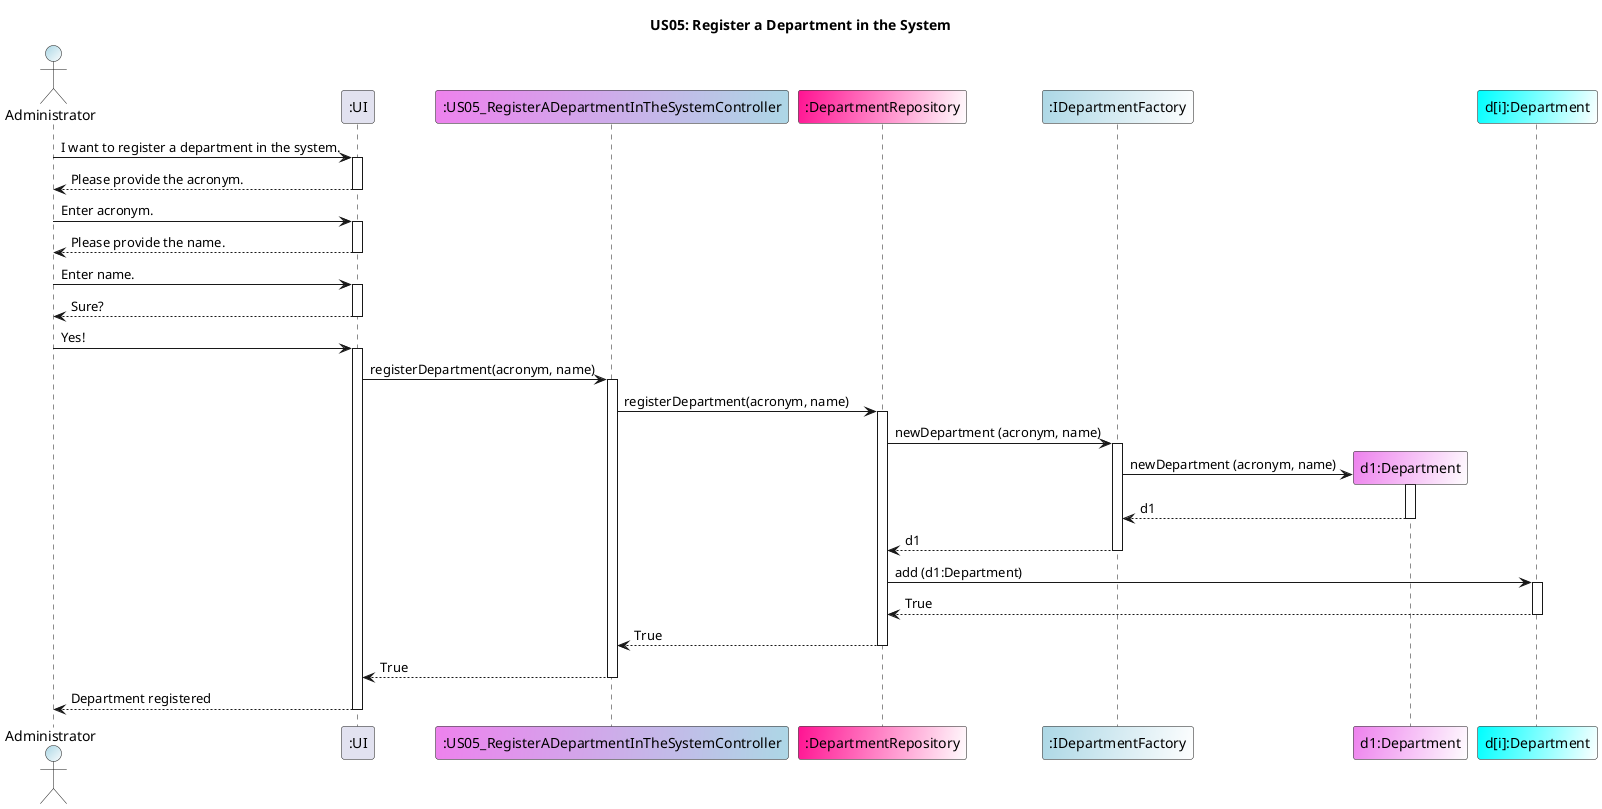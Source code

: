 @startuml

title US05: Register a Department in the System

actor "Administrator" as Administrator #LightBlue/White
participant ":UI" as UI
participant ":US05_RegisterADepartmentInTheSystemController" as Controller #Violet/LightBlue
participant ":DepartmentRepository" as DepartmentRepository #DeepPink/White
participant ":IDepartmentFactory" as DepartmentFactory #LightBlue/White
participant "d1:Department" as Department #Violet/White
participant "d[i]:Department" as Departmenti #Cyan/White

Administrator -> UI: I want to register a department in the system.
activate UI
UI --> Administrator: Please provide the acronym.
deactivate UI
Administrator -> UI: Enter acronym.
activate UI
UI --> Administrator: Please provide the name.
deactivate UI
Administrator -> UI: Enter name.
activate UI
UI --> Administrator: Sure?
deactivate UI
Administrator -> UI: Yes!
activate UI

UI -> Controller: registerDepartment(acronym, name)
activate Controller
Controller -> DepartmentRepository: registerDepartment(acronym, name)
activate DepartmentRepository
DepartmentRepository -> DepartmentFactory: newDepartment (acronym, name)
activate DepartmentFactory
DepartmentFactory -> Department **: newDepartment (acronym, name)
activate Department
Department --> DepartmentFactory: d1
deactivate Department
DepartmentFactory --> DepartmentRepository: d1
deactivate DepartmentFactory
DepartmentRepository -> Departmenti: add (d1:Department)
activate Departmenti
Departmenti --> DepartmentRepository: True
deactivate Departmenti
DepartmentRepository --> Controller: True
deactivate DepartmentRepository

Controller --> UI: True
deactivate Controller
UI --> Administrator: Department registered
deactivate UI



@enduml